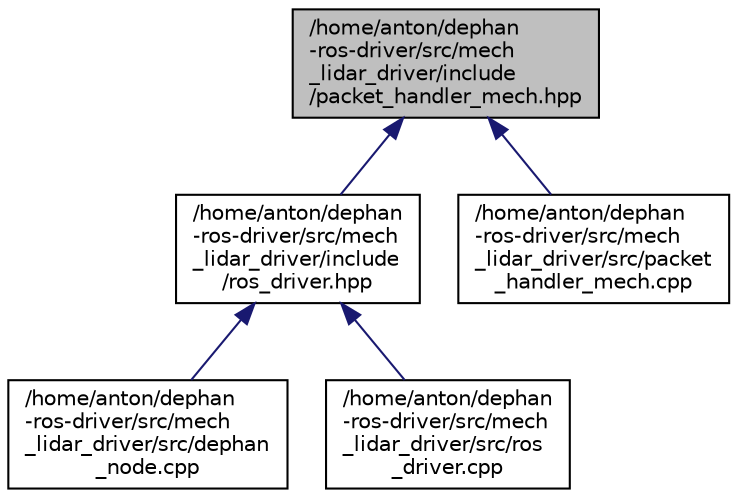digraph "/home/anton/dephan-ros-driver/src/mech_lidar_driver/include/packet_handler_mech.hpp"
{
 // LATEX_PDF_SIZE
  edge [fontname="Helvetica",fontsize="10",labelfontname="Helvetica",labelfontsize="10"];
  node [fontname="Helvetica",fontsize="10",shape=record];
  Node1 [label="/home/anton/dephan\l-ros-driver/src/mech\l_lidar_driver/include\l/packet_handler_mech.hpp",height=0.2,width=0.4,color="black", fillcolor="grey75", style="filled", fontcolor="black",tooltip="Raw packets handler class for mechanical LiDar."];
  Node1 -> Node2 [dir="back",color="midnightblue",fontsize="10",style="solid",fontname="Helvetica"];
  Node2 [label="/home/anton/dephan\l-ros-driver/src/mech\l_lidar_driver/include\l/ros_driver.hpp",height=0.2,width=0.4,color="black", fillcolor="white", style="filled",URL="$ros__driver_8hpp.html",tooltip="ROS driver for DEPHAN LLC LiDars."];
  Node2 -> Node3 [dir="back",color="midnightblue",fontsize="10",style="solid",fontname="Helvetica"];
  Node3 [label="/home/anton/dephan\l-ros-driver/src/mech\l_lidar_driver/src/dephan\l_node.cpp",height=0.2,width=0.4,color="black", fillcolor="white", style="filled",URL="$dephan__node_8cpp.html",tooltip="ROS node for mechanical LiDar data."];
  Node2 -> Node4 [dir="back",color="midnightblue",fontsize="10",style="solid",fontname="Helvetica"];
  Node4 [label="/home/anton/dephan\l-ros-driver/src/mech\l_lidar_driver/src/ros\l_driver.cpp",height=0.2,width=0.4,color="black", fillcolor="white", style="filled",URL="$ros__driver_8cpp.html",tooltip="ROS driver for DEPHAN LLC LiDars."];
  Node1 -> Node5 [dir="back",color="midnightblue",fontsize="10",style="solid",fontname="Helvetica"];
  Node5 [label="/home/anton/dephan\l-ros-driver/src/mech\l_lidar_driver/src/packet\l_handler_mech.cpp",height=0.2,width=0.4,color="black", fillcolor="white", style="filled",URL="$packet__handler__mech_8cpp.html",tooltip="Raw packets handler class for mechanical LiDar."];
}
